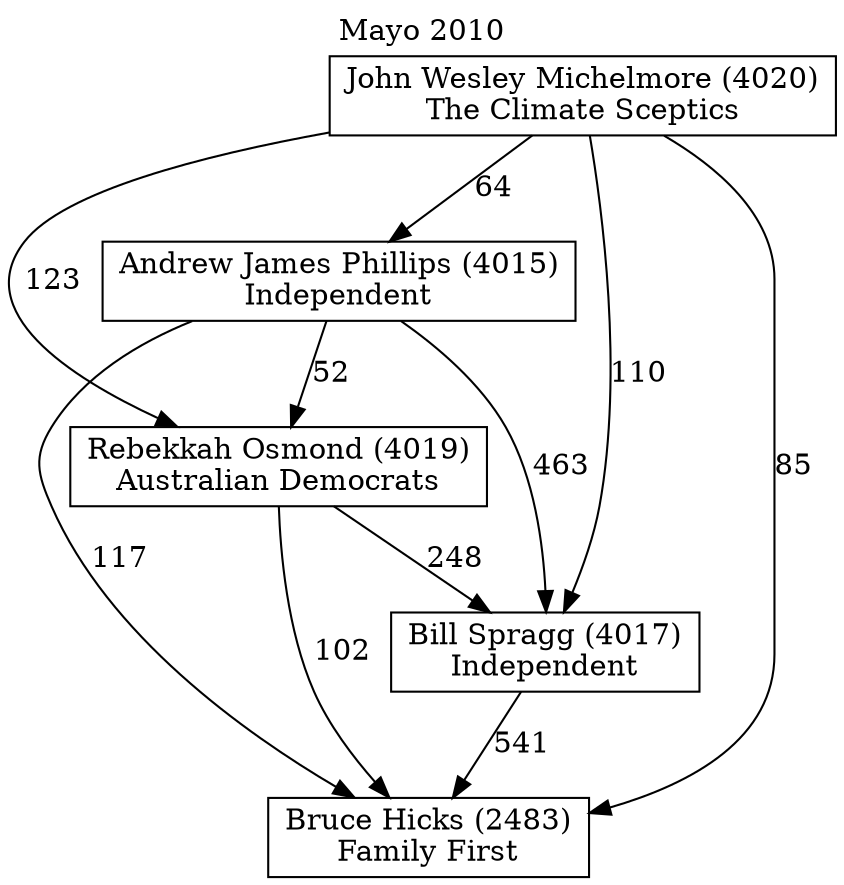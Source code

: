 // House preference flow
digraph "Bruce Hicks (2483)_Mayo_2010" {
	graph [label="Mayo 2010" labelloc=t mclimit=10]
	node [shape=box]
	"Bruce Hicks (2483)" [label="Bruce Hicks (2483)
Family First"]
	"Bill Spragg (4017)" [label="Bill Spragg (4017)
Independent"]
	"Rebekkah Osmond (4019)" [label="Rebekkah Osmond (4019)
Australian Democrats"]
	"Andrew James Phillips (4015)" [label="Andrew James Phillips (4015)
Independent"]
	"John Wesley Michelmore (4020)" [label="John Wesley Michelmore (4020)
The Climate Sceptics"]
	"Bill Spragg (4017)" -> "Bruce Hicks (2483)" [label=541]
	"Rebekkah Osmond (4019)" -> "Bill Spragg (4017)" [label=248]
	"Andrew James Phillips (4015)" -> "Rebekkah Osmond (4019)" [label=52]
	"John Wesley Michelmore (4020)" -> "Andrew James Phillips (4015)" [label=64]
	"Rebekkah Osmond (4019)" -> "Bruce Hicks (2483)" [label=102]
	"Andrew James Phillips (4015)" -> "Bruce Hicks (2483)" [label=117]
	"John Wesley Michelmore (4020)" -> "Bruce Hicks (2483)" [label=85]
	"John Wesley Michelmore (4020)" -> "Rebekkah Osmond (4019)" [label=123]
	"Andrew James Phillips (4015)" -> "Bill Spragg (4017)" [label=463]
	"John Wesley Michelmore (4020)" -> "Bill Spragg (4017)" [label=110]
}
